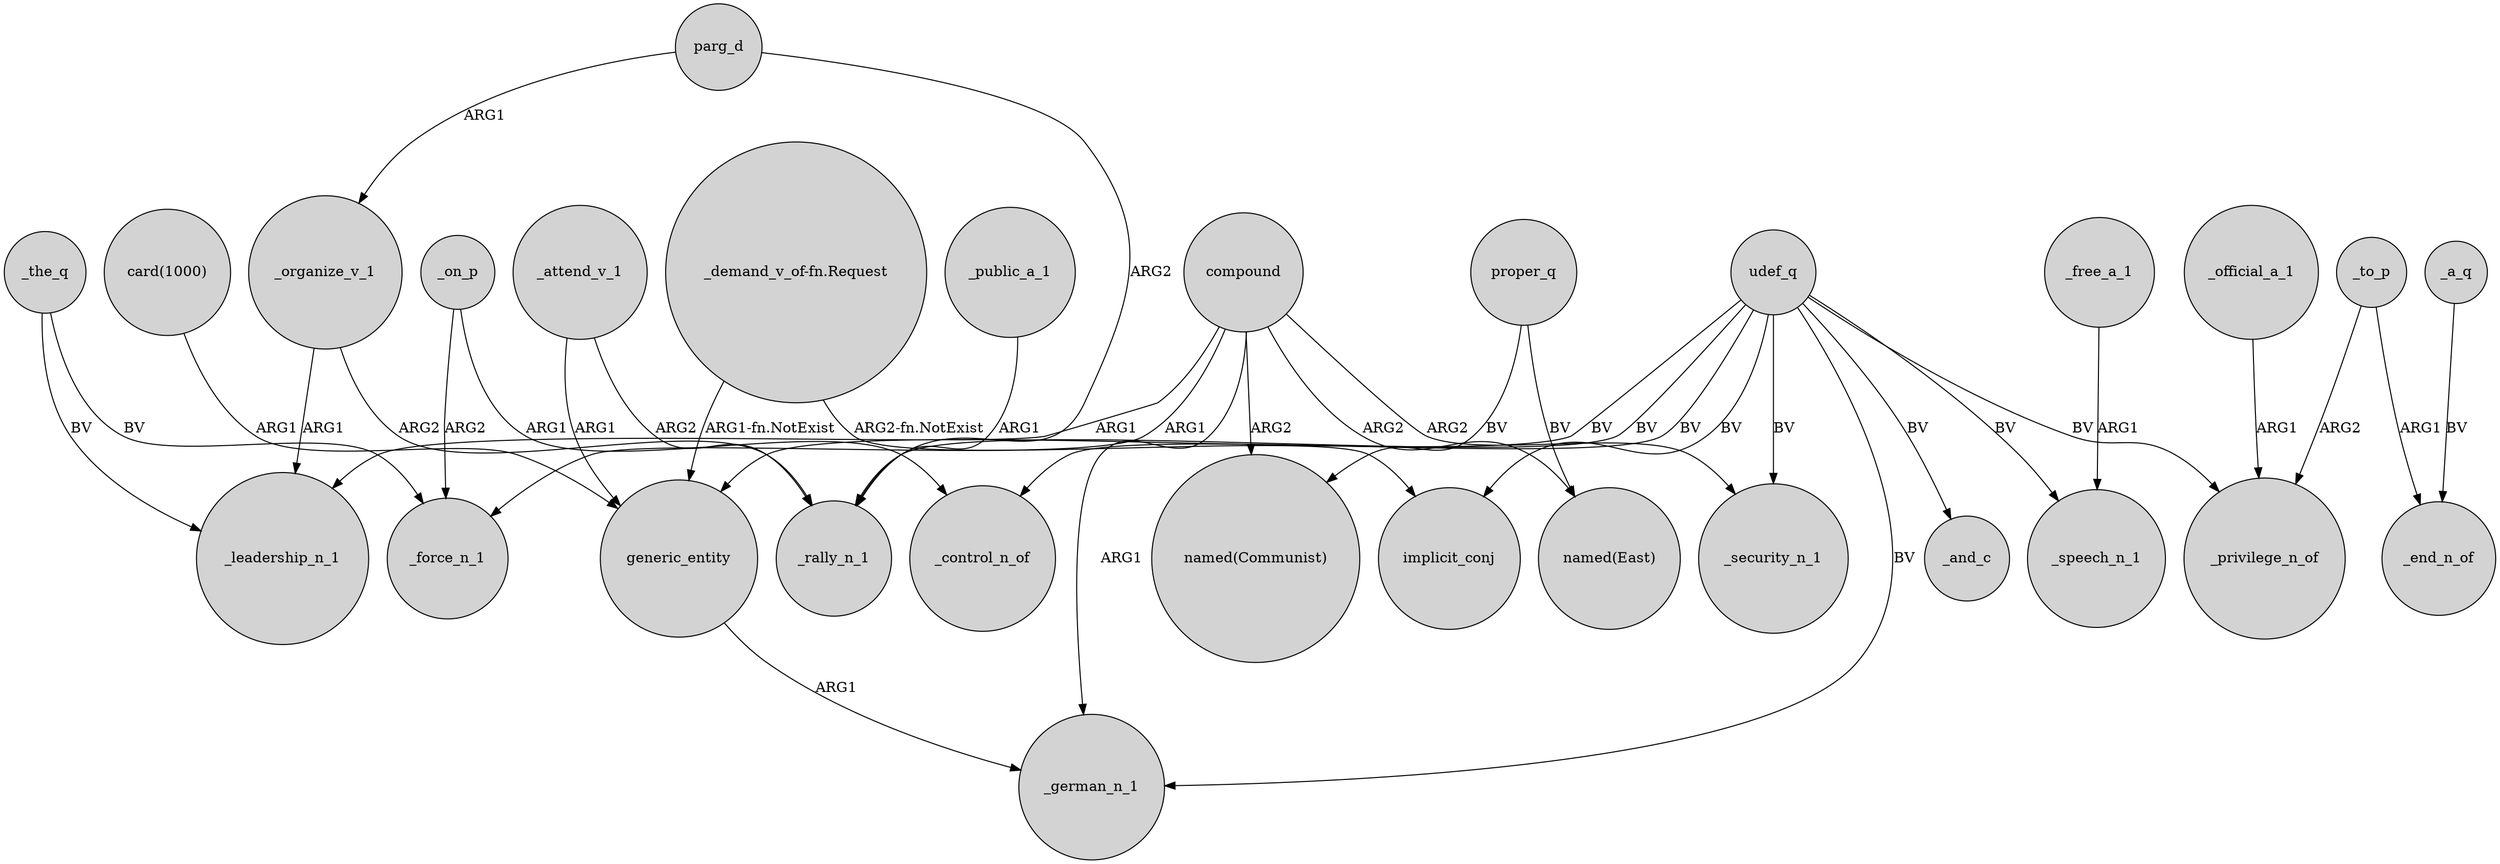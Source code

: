 digraph {
	node [shape=circle style=filled]
	udef_q -> generic_entity [label=BV]
	"_demand_v_of-fn.Request" -> implicit_conj [label="ARG2-fn.NotExist"]
	_on_p -> _control_n_of [label=ARG1]
	compound -> _force_n_1 [label=ARG1]
	udef_q -> _control_n_of [label=BV]
	_attend_v_1 -> _rally_n_1 [label=ARG2]
	udef_q -> _privilege_n_of [label=BV]
	_public_a_1 -> _rally_n_1 [label=ARG1]
	_on_p -> _force_n_1 [label=ARG2]
	parg_d -> _rally_n_1 [label=ARG2]
	compound -> _security_n_1 [label=ARG2]
	_a_q -> _end_n_of [label=BV]
	_organize_v_1 -> _leadership_n_1 [label=ARG1]
	udef_q -> _german_n_1 [label=BV]
	proper_q -> "named(Communist)" [label=BV]
	_to_p -> _privilege_n_of [label=ARG2]
	udef_q -> implicit_conj [label=BV]
	"card(1000)" -> generic_entity [label=ARG1]
	compound -> _leadership_n_1 [label=ARG1]
	_official_a_1 -> _privilege_n_of [label=ARG1]
	_the_q -> _leadership_n_1 [label=BV]
	generic_entity -> _german_n_1 [label=ARG1]
	udef_q -> _security_n_1 [label=BV]
	_organize_v_1 -> _rally_n_1 [label=ARG2]
	_to_p -> _end_n_of [label=ARG1]
	"_demand_v_of-fn.Request" -> generic_entity [label="ARG1-fn.NotExist"]
	parg_d -> _organize_v_1 [label=ARG1]
	udef_q -> _speech_n_1 [label=BV]
	_free_a_1 -> _speech_n_1 [label=ARG1]
	_the_q -> _force_n_1 [label=BV]
	compound -> "named(Communist)" [label=ARG2]
	compound -> "named(East)" [label=ARG2]
	udef_q -> _and_c [label=BV]
	proper_q -> "named(East)" [label=BV]
	udef_q -> _rally_n_1 [label=BV]
	_attend_v_1 -> generic_entity [label=ARG1]
	compound -> _german_n_1 [label=ARG1]
}
